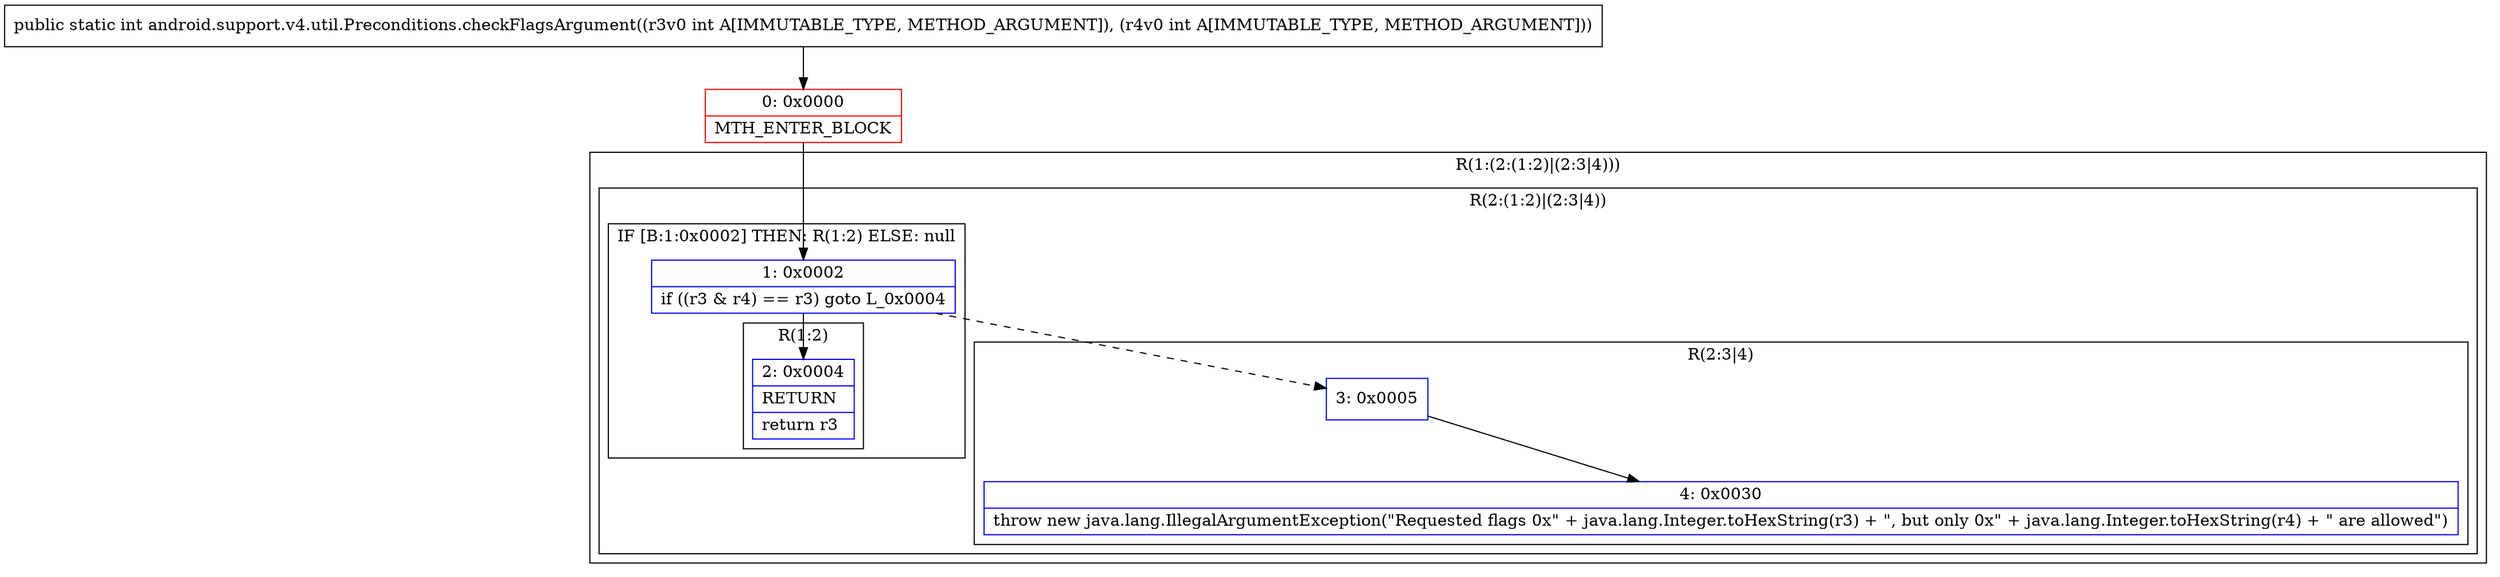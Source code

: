 digraph "CFG forandroid.support.v4.util.Preconditions.checkFlagsArgument(II)I" {
subgraph cluster_Region_1022453409 {
label = "R(1:(2:(1:2)|(2:3|4)))";
node [shape=record,color=blue];
subgraph cluster_Region_2140806696 {
label = "R(2:(1:2)|(2:3|4))";
node [shape=record,color=blue];
subgraph cluster_IfRegion_885506303 {
label = "IF [B:1:0x0002] THEN: R(1:2) ELSE: null";
node [shape=record,color=blue];
Node_1 [shape=record,label="{1\:\ 0x0002|if ((r3 & r4) == r3) goto L_0x0004\l}"];
subgraph cluster_Region_1956918361 {
label = "R(1:2)";
node [shape=record,color=blue];
Node_2 [shape=record,label="{2\:\ 0x0004|RETURN\l|return r3\l}"];
}
}
subgraph cluster_Region_1129811970 {
label = "R(2:3|4)";
node [shape=record,color=blue];
Node_3 [shape=record,label="{3\:\ 0x0005}"];
Node_4 [shape=record,label="{4\:\ 0x0030|throw new java.lang.IllegalArgumentException(\"Requested flags 0x\" + java.lang.Integer.toHexString(r3) + \", but only 0x\" + java.lang.Integer.toHexString(r4) + \" are allowed\")\l}"];
}
}
}
Node_0 [shape=record,color=red,label="{0\:\ 0x0000|MTH_ENTER_BLOCK\l}"];
MethodNode[shape=record,label="{public static int android.support.v4.util.Preconditions.checkFlagsArgument((r3v0 int A[IMMUTABLE_TYPE, METHOD_ARGUMENT]), (r4v0 int A[IMMUTABLE_TYPE, METHOD_ARGUMENT])) }"];
MethodNode -> Node_0;
Node_1 -> Node_2;
Node_1 -> Node_3[style=dashed];
Node_3 -> Node_4;
Node_0 -> Node_1;
}

